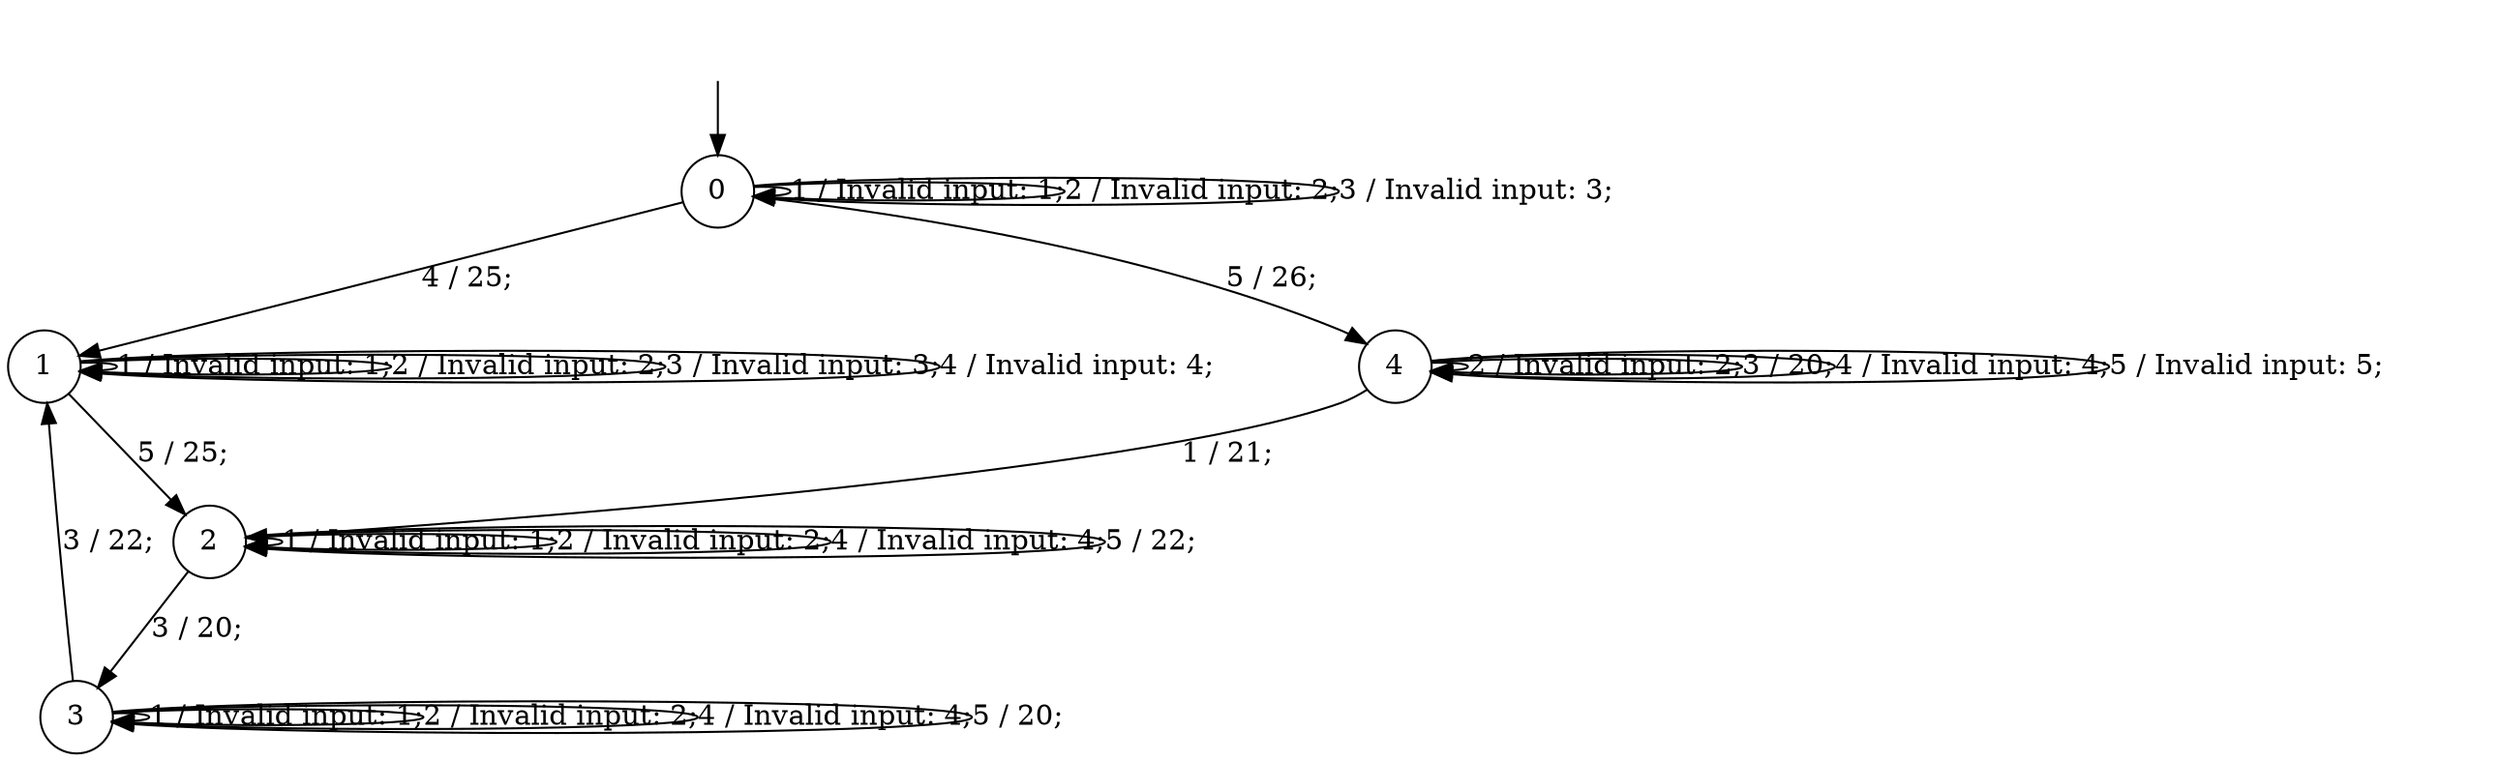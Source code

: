 digraph g {
__start0 [label="" shape="none"];

	s0 [shape="circle" label="0"];
	s1 [shape="circle" label="1"];
	s2 [shape="circle" label="2"];
	s3 [shape="circle" label="3"];
	s4 [shape="circle" label="4"];
	s0 -> s0 [label="1 / Invalid input: 1;"];
	s0 -> s0 [label="2 / Invalid input: 2;"];
	s0 -> s0 [label="3 / Invalid input: 3;"];
	s0 -> s1 [label="4 / 25;"];
	s0 -> s4 [label="5 / 26;"];
	s1 -> s1 [label="1 / Invalid input: 1;"];
	s1 -> s1 [label="2 / Invalid input: 2;"];
	s1 -> s1 [label="3 / Invalid input: 3;"];
	s1 -> s1 [label="4 / Invalid input: 4;"];
	s1 -> s2 [label="5 / 25;"];
	s2 -> s2 [label="1 / Invalid input: 1;"];
	s2 -> s2 [label="2 / Invalid input: 2;"];
	s2 -> s3 [label="3 / 20;"];
	s2 -> s2 [label="4 / Invalid input: 4;"];
	s2 -> s2 [label="5 / 22;"];
	s3 -> s3 [label="1 / Invalid input: 1;"];
	s3 -> s3 [label="2 / Invalid input: 2;"];
	s3 -> s1 [label="3 / 22;"];
	s3 -> s3 [label="4 / Invalid input: 4;"];
	s3 -> s3 [label="5 / 20;"];
	s4 -> s2 [label="1 / 21;"];
	s4 -> s4 [label="2 / Invalid input: 2;"];
	s4 -> s4 [label="3 / 20;"];
	s4 -> s4 [label="4 / Invalid input: 4;"];
	s4 -> s4 [label="5 / Invalid input: 5;"];

__start0 -> s0;
}
